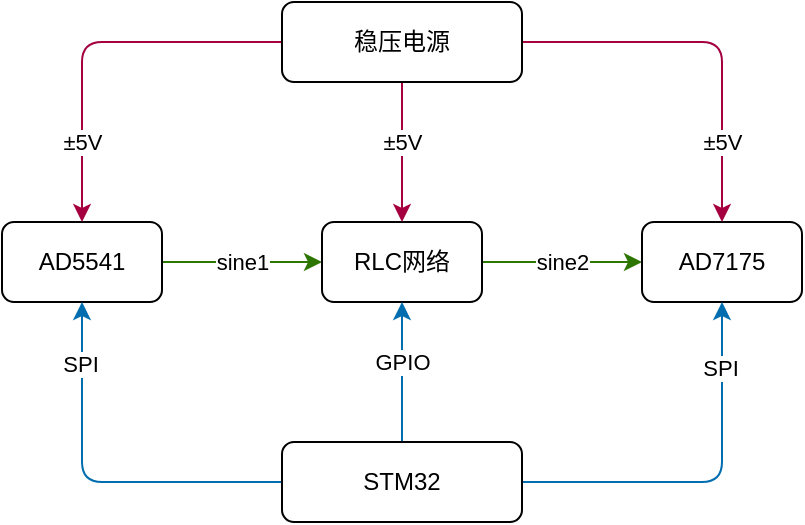 <mxfile>
    <diagram id="gBw__QkneSkCNNH4rnnT" name="第 1 页">
        <mxGraphModel dx="566" dy="324" grid="1" gridSize="10" guides="1" tooltips="1" connect="1" arrows="1" fold="1" page="1" pageScale="1" pageWidth="827" pageHeight="1169" math="0" shadow="0">
            <root>
                <mxCell id="0"/>
                <mxCell id="1" parent="0"/>
                <mxCell id="21" style="edgeStyle=none;html=1;exitX=1;exitY=0.5;exitDx=0;exitDy=0;entryX=0;entryY=0.5;entryDx=0;entryDy=0;fillColor=#60a917;strokeColor=#2D7600;" edge="1" parent="1" source="2" target="3">
                    <mxGeometry relative="1" as="geometry"/>
                </mxCell>
                <mxCell id="25" value="sine1" style="edgeLabel;html=1;align=center;verticalAlign=middle;resizable=0;points=[];" vertex="1" connectable="0" parent="21">
                    <mxGeometry x="-0.204" relative="1" as="geometry">
                        <mxPoint x="8" as="offset"/>
                    </mxGeometry>
                </mxCell>
                <mxCell id="2" value="AD5541" style="whiteSpace=wrap;html=1;rounded=1;" parent="1" vertex="1">
                    <mxGeometry x="120" y="320" width="80" height="40" as="geometry"/>
                </mxCell>
                <mxCell id="22" style="edgeStyle=none;html=1;exitX=1;exitY=0.5;exitDx=0;exitDy=0;entryX=0;entryY=0.5;entryDx=0;entryDy=0;fillColor=#60a917;strokeColor=#2D7600;" edge="1" parent="1" source="3" target="4">
                    <mxGeometry relative="1" as="geometry"/>
                </mxCell>
                <mxCell id="26" value="sine2" style="edgeLabel;html=1;align=center;verticalAlign=middle;resizable=0;points=[];" vertex="1" connectable="0" parent="22">
                    <mxGeometry x="-0.219" y="-1" relative="1" as="geometry">
                        <mxPoint x="9" y="-1" as="offset"/>
                    </mxGeometry>
                </mxCell>
                <mxCell id="3" value="RLC网络" style="whiteSpace=wrap;html=1;rounded=1;" parent="1" vertex="1">
                    <mxGeometry x="280" y="320" width="80" height="40" as="geometry"/>
                </mxCell>
                <mxCell id="4" value="AD7175" style="whiteSpace=wrap;html=1;rounded=1;" parent="1" vertex="1">
                    <mxGeometry x="440" y="320" width="80" height="40" as="geometry"/>
                </mxCell>
                <mxCell id="8" style="edgeStyle=none;html=1;exitX=0;exitY=0.5;exitDx=0;exitDy=0;entryX=0.5;entryY=0;entryDx=0;entryDy=0;fillColor=#d80073;strokeColor=#A50040;" parent="1" source="5" target="2" edge="1">
                    <mxGeometry relative="1" as="geometry">
                        <Array as="points">
                            <mxPoint x="160" y="230"/>
                        </Array>
                    </mxGeometry>
                </mxCell>
                <mxCell id="11" value="±5V" style="edgeLabel;html=1;align=center;verticalAlign=middle;resizable=0;points=[];" vertex="1" connectable="0" parent="8">
                    <mxGeometry x="0.443" relative="1" as="geometry">
                        <mxPoint y="13" as="offset"/>
                    </mxGeometry>
                </mxCell>
                <mxCell id="9" style="edgeStyle=none;html=1;exitX=1;exitY=0.5;exitDx=0;exitDy=0;entryX=0.5;entryY=0;entryDx=0;entryDy=0;fillColor=#d80073;strokeColor=#A50040;" edge="1" parent="1" source="5" target="4">
                    <mxGeometry relative="1" as="geometry">
                        <Array as="points">
                            <mxPoint x="480" y="230"/>
                        </Array>
                    </mxGeometry>
                </mxCell>
                <mxCell id="12" value="±5V" style="edgeLabel;html=1;align=center;verticalAlign=middle;resizable=0;points=[];" vertex="1" connectable="0" parent="9">
                    <mxGeometry x="0.342" relative="1" as="geometry">
                        <mxPoint y="22" as="offset"/>
                    </mxGeometry>
                </mxCell>
                <mxCell id="10" style="edgeStyle=none;html=1;exitX=0.5;exitY=1;exitDx=0;exitDy=0;entryX=0.5;entryY=0;entryDx=0;entryDy=0;fillColor=#d80073;strokeColor=#A50040;" edge="1" parent="1" source="5" target="3">
                    <mxGeometry relative="1" as="geometry"/>
                </mxCell>
                <mxCell id="13" value="±5V" style="edgeLabel;html=1;align=center;verticalAlign=middle;resizable=0;points=[];" vertex="1" connectable="0" parent="10">
                    <mxGeometry x="-0.51" y="-1" relative="1" as="geometry">
                        <mxPoint x="1" y="13" as="offset"/>
                    </mxGeometry>
                </mxCell>
                <mxCell id="5" value="稳压电源" style="whiteSpace=wrap;html=1;rounded=1;" parent="1" vertex="1">
                    <mxGeometry x="260" y="210" width="120" height="40" as="geometry"/>
                </mxCell>
                <mxCell id="15" style="edgeStyle=none;html=1;exitX=0;exitY=0.5;exitDx=0;exitDy=0;entryX=0.5;entryY=1;entryDx=0;entryDy=0;fillColor=#1ba1e2;strokeColor=#006EAF;" edge="1" parent="1" source="14" target="2">
                    <mxGeometry relative="1" as="geometry">
                        <mxPoint x="160" y="380" as="targetPoint"/>
                        <Array as="points">
                            <mxPoint x="160" y="450"/>
                        </Array>
                    </mxGeometry>
                </mxCell>
                <mxCell id="18" value="SPI" style="edgeLabel;html=1;align=center;verticalAlign=middle;resizable=0;points=[];" vertex="1" connectable="0" parent="15">
                    <mxGeometry x="0.679" y="1" relative="1" as="geometry">
                        <mxPoint as="offset"/>
                    </mxGeometry>
                </mxCell>
                <mxCell id="16" style="edgeStyle=none;html=1;exitX=1;exitY=0.5;exitDx=0;exitDy=0;entryX=0.5;entryY=1;entryDx=0;entryDy=0;fillColor=#1ba1e2;strokeColor=#006EAF;" edge="1" parent="1" source="14" target="4">
                    <mxGeometry relative="1" as="geometry">
                        <Array as="points">
                            <mxPoint x="480" y="450"/>
                        </Array>
                    </mxGeometry>
                </mxCell>
                <mxCell id="20" value="SPI" style="edgeLabel;html=1;align=center;verticalAlign=middle;resizable=0;points=[];" vertex="1" connectable="0" parent="16">
                    <mxGeometry x="0.654" y="1" relative="1" as="geometry">
                        <mxPoint as="offset"/>
                    </mxGeometry>
                </mxCell>
                <mxCell id="17" style="edgeStyle=none;html=1;exitX=0.5;exitY=0;exitDx=0;exitDy=0;entryX=0.5;entryY=1;entryDx=0;entryDy=0;fillColor=#1ba1e2;strokeColor=#006EAF;" edge="1" parent="1" source="14" target="3">
                    <mxGeometry relative="1" as="geometry"/>
                </mxCell>
                <mxCell id="19" value="GPIO" style="edgeLabel;html=1;align=center;verticalAlign=middle;resizable=0;points=[];" vertex="1" connectable="0" parent="17">
                    <mxGeometry x="0.143" relative="1" as="geometry">
                        <mxPoint as="offset"/>
                    </mxGeometry>
                </mxCell>
                <mxCell id="14" value="STM32" style="rounded=1;whiteSpace=wrap;html=1;" vertex="1" parent="1">
                    <mxGeometry x="260" y="430" width="120" height="40" as="geometry"/>
                </mxCell>
            </root>
        </mxGraphModel>
    </diagram>
</mxfile>
